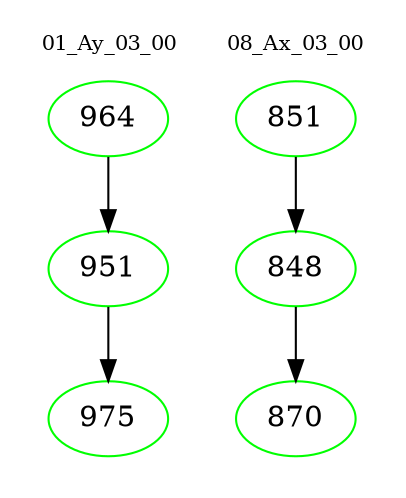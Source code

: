 digraph{
subgraph cluster_0 {
color = white
label = "01_Ay_03_00";
fontsize=10;
T0_964 [label="964", color="green"]
T0_964 -> T0_951 [color="black"]
T0_951 [label="951", color="green"]
T0_951 -> T0_975 [color="black"]
T0_975 [label="975", color="green"]
}
subgraph cluster_1 {
color = white
label = "08_Ax_03_00";
fontsize=10;
T1_851 [label="851", color="green"]
T1_851 -> T1_848 [color="black"]
T1_848 [label="848", color="green"]
T1_848 -> T1_870 [color="black"]
T1_870 [label="870", color="green"]
}
}
